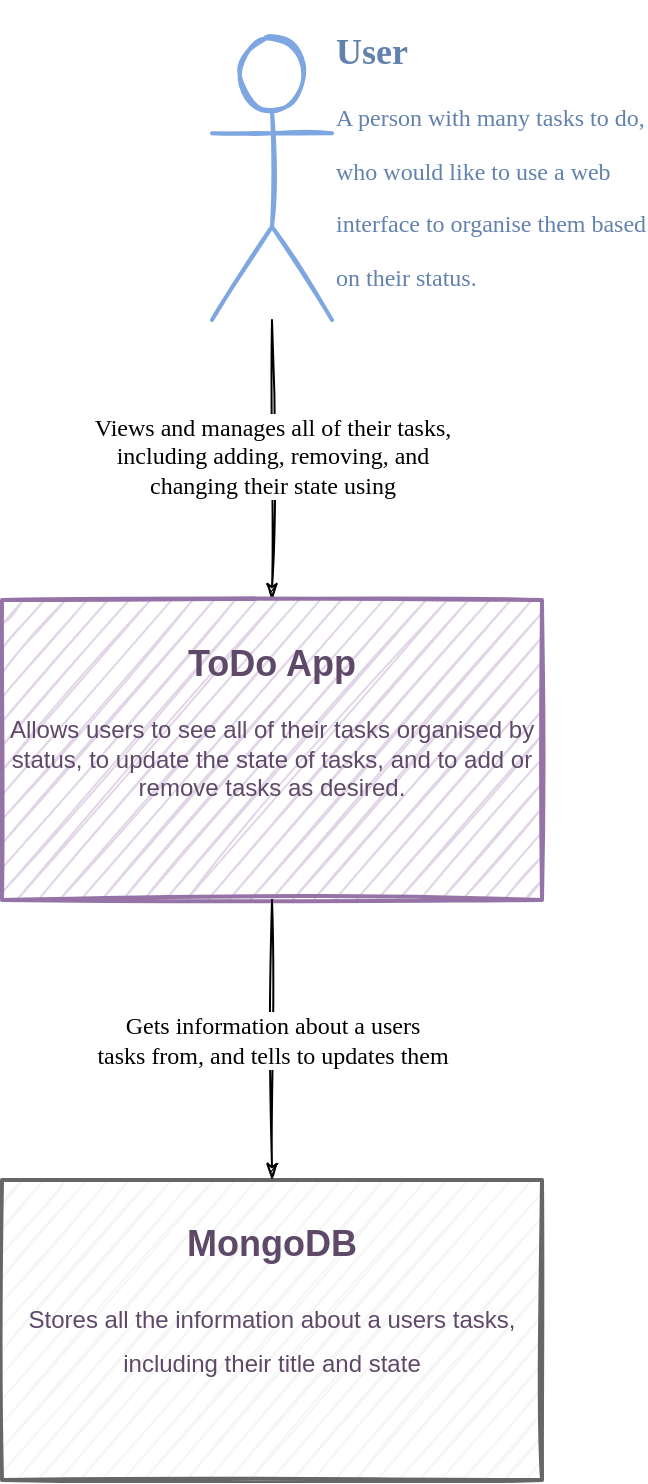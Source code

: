 <mxfile version="14.2.4" type="embed" pages="3">
    <diagram id="5OUWf9cHC7LQuVnrr8T9" name="Context Diagram">
        <mxGraphModel dx="1518" dy="2466" grid="0" gridSize="8" guides="1" tooltips="1" connect="1" arrows="1" fold="1" page="1" pageScale="1" pageWidth="1169" pageHeight="827" background="#FFFFFF" math="0" shadow="0">
            <root>
                <mxCell id="0"/>
                <mxCell id="1" parent="0"/>
                <mxCell id="eKIVXe9VcCoeET7D3AvJ-17" style="edgeStyle=orthogonalEdgeStyle;rounded=0;sketch=1;orthogonalLoop=1;jettySize=auto;html=1;shadow=0;startArrow=none;startFill=0;fontFamily=Verdana;fontSize=12;fontColor=#6281AD;endArrow=classicThin;endFill=1;" parent="1" source="eKIVXe9VcCoeET7D3AvJ-9" target="eKIVXe9VcCoeET7D3AvJ-6" edge="1">
                    <mxGeometry relative="1" as="geometry"/>
                </mxCell>
                <mxCell id="eKIVXe9VcCoeET7D3AvJ-19" value="&lt;div&gt;Views and manages all of their tasks,&lt;/div&gt;&lt;div&gt;including adding, removing, and &lt;br&gt;&lt;/div&gt;&lt;div&gt;changing their state using&lt;br&gt;&lt;/div&gt;" style="edgeLabel;html=1;align=center;verticalAlign=middle;resizable=0;points=[];fontSize=12;fontFamily=Verdana;" parent="eKIVXe9VcCoeET7D3AvJ-17" vertex="1" connectable="0">
                    <mxGeometry x="-0.284" relative="1" as="geometry">
                        <mxPoint y="17.71" as="offset"/>
                    </mxGeometry>
                </mxCell>
                <mxCell id="eKIVXe9VcCoeET7D3AvJ-9" value="&lt;h2&gt;User&lt;br style=&quot;font-size: 12px&quot;&gt;&lt;/h2&gt;&lt;p style=&quot;font-size: 12px&quot;&gt;A person with many tasks to do, &lt;br&gt;&lt;/p&gt;&lt;p style=&quot;font-size: 12px&quot;&gt;who would like to use a web&lt;/p&gt;&lt;p style=&quot;font-size: 12px&quot;&gt; interface to organise them based&lt;/p&gt;&lt;p style=&quot;font-size: 12px&quot;&gt; on their status.&lt;br style=&quot;font-size: 12px&quot;&gt;&lt;/p&gt;" style="shape=umlActor;verticalLabelPosition=middle;verticalAlign=bottom;html=1;outlineConnect=0;shadow=0;sketch=1;strokeWidth=2;fillColor=none;fontFamily=Verdana;fontSize=12;fontColor=#6281AD;align=left;labelPosition=right;horizontal=1;strokeColor=#7EA6E0;" parent="1" vertex="1">
                    <mxGeometry x="536" y="-1600" width="60" height="140" as="geometry"/>
                </mxCell>
                <mxCell id="eKIVXe9VcCoeET7D3AvJ-6" value="&lt;h2&gt;&lt;font color=&quot;#5E4969&quot;&gt;ToDo App&lt;/font&gt;&lt;/h2&gt;&lt;div align=&quot;center&quot;&gt;&lt;font color=&quot;#5E4969&quot;&gt;Allows users to see all of their tasks organised by status, to update the state of tasks, and to add or remove tasks as desired.&lt;br&gt;&lt;/font&gt;&lt;/div&gt;" style="rounded=0;whiteSpace=wrap;html=1;shadow=0;sketch=1;strokeWidth=2;fontFamily=Helvetica;align=center;strokeColor=#9673a6;fillColor=#e1d5e7;labelPosition=center;verticalLabelPosition=middle;verticalAlign=top;" parent="1" vertex="1">
                    <mxGeometry x="431" y="-1320" width="270" height="150" as="geometry"/>
                </mxCell>
                <mxCell id="eKIVXe9VcCoeET7D3AvJ-15" value="&lt;h2&gt;&lt;span style=&quot;color: rgb(94 , 73 , 105)&quot;&gt;MongoDB&lt;/span&gt;&lt;/h2&gt;&lt;h2&gt;&lt;span style=&quot;color: rgb(94 , 73 , 105) ; font-size: 12px ; font-weight: normal&quot;&gt;Stores all the information about a users tasks, including their title and state&lt;/span&gt;&lt;br&gt;&lt;/h2&gt;" style="rounded=0;whiteSpace=wrap;html=1;shadow=0;sketch=1;strokeWidth=2;fontFamily=Helvetica;align=center;strokeColor=#666666;fillColor=#f5f5f5;labelPosition=center;verticalLabelPosition=middle;verticalAlign=top;fontColor=#333333;" parent="1" vertex="1">
                    <mxGeometry x="431" y="-1030" width="270" height="150" as="geometry"/>
                </mxCell>
                <mxCell id="eKIVXe9VcCoeET7D3AvJ-18" value="&lt;div&gt;Gets information about a users&lt;/div&gt;&lt;div&gt; tasks from, and tells to updates them&lt;/div&gt;" style="edgeStyle=orthogonalEdgeStyle;rounded=0;sketch=1;orthogonalLoop=1;jettySize=auto;html=1;shadow=0;startArrow=none;startFill=0;fontFamily=Verdana;fontSize=12;endArrow=classicThin;endFill=1;exitX=0.5;exitY=1;exitDx=0;exitDy=0;labelBackgroundColor=#ffffff;" parent="1" source="eKIVXe9VcCoeET7D3AvJ-6" target="eKIVXe9VcCoeET7D3AvJ-15" edge="1">
                    <mxGeometry relative="1" as="geometry">
                        <mxPoint x="563" y="-1161" as="sourcePoint"/>
                        <mxPoint x="563" y="-1021" as="targetPoint"/>
                    </mxGeometry>
                </mxCell>
            </root>
        </mxGraphModel>
    </diagram>
    <diagram id="euWOQJ6ljFwDd7lty8K_" name="Container Diagram">
        <mxGraphModel dx="1518" dy="2466" grid="1" gridSize="10" guides="1" tooltips="1" connect="1" arrows="1" fold="1" page="1" pageScale="1" pageWidth="1169" pageHeight="827" background="#ffffff" math="0" shadow="0">
            <root>
                <mxCell id="WXY9y2GWf0TfE6yYeOiG-0"/>
                <mxCell id="WXY9y2GWf0TfE6yYeOiG-1" parent="WXY9y2GWf0TfE6yYeOiG-0"/>
                <mxCell id="WXY9y2GWf0TfE6yYeOiG-2" style="edgeStyle=orthogonalEdgeStyle;rounded=0;orthogonalLoop=1;jettySize=auto;html=1;entryX=0.5;entryY=0;entryDx=0;entryDy=0;fontColor=#5E4969;sketch=1;" parent="WXY9y2GWf0TfE6yYeOiG-1" source="WXY9y2GWf0TfE6yYeOiG-4" target="WXY9y2GWf0TfE6yYeOiG-8" edge="1">
                    <mxGeometry relative="1" as="geometry"/>
                </mxCell>
                <mxCell id="WXY9y2GWf0TfE6yYeOiG-3" value="Views and manages tasks using " style="edgeLabel;html=1;align=center;verticalAlign=middle;resizable=0;points=[];" parent="WXY9y2GWf0TfE6yYeOiG-2" vertex="1" connectable="0">
                    <mxGeometry x="-0.1" y="76" relative="1" as="geometry">
                        <mxPoint x="-7" y="14" as="offset"/>
                    </mxGeometry>
                </mxCell>
                <mxCell id="WXY9y2GWf0TfE6yYeOiG-4" value="&lt;h2&gt;User&lt;br style=&quot;font-size: 12px&quot;&gt;&lt;/h2&gt;&lt;p style=&quot;font-size: 12px&quot;&gt;A person with many tasks to do, &lt;br&gt;&lt;/p&gt;&lt;p style=&quot;font-size: 12px&quot;&gt;who would like to use a web&lt;/p&gt;&lt;p style=&quot;font-size: 12px&quot;&gt; interface to organise them based&lt;/p&gt;&lt;p style=&quot;font-size: 12px&quot;&gt; on their status.&lt;br style=&quot;font-size: 12px&quot;&gt;&lt;/p&gt;" style="shape=umlActor;verticalLabelPosition=middle;verticalAlign=bottom;html=1;outlineConnect=0;shadow=0;sketch=1;strokeWidth=2;fillColor=none;fontFamily=Verdana;fontSize=12;fontColor=#6281AD;align=left;labelPosition=right;horizontal=1;strokeColor=#7EA6E0;" parent="WXY9y2GWf0TfE6yYeOiG-1" vertex="1">
                    <mxGeometry x="430" y="-1600" width="60" height="120" as="geometry"/>
                </mxCell>
                <mxCell id="WXY9y2GWf0TfE6yYeOiG-5" value="&lt;h2&gt;&lt;font color=&quot;#5E4969&quot;&gt;Mongo DB&lt;/font&gt;&lt;/h2&gt;&lt;div align=&quot;center&quot;&gt;&lt;font color=&quot;#5E4969&quot;&gt;Stores all the information about a users tasks, including their title and state&lt;br&gt;&lt;/font&gt;&lt;/div&gt;" style="rounded=0;whiteSpace=wrap;html=1;shadow=0;sketch=1;strokeWidth=2;fontFamily=Helvetica;align=center;strokeColor=#666666;fillColor=#f5f5f5;labelPosition=center;verticalLabelPosition=middle;verticalAlign=top;fontColor=#333333;" parent="WXY9y2GWf0TfE6yYeOiG-1" vertex="1">
                    <mxGeometry x="910" y="-1075" width="231" height="120" as="geometry"/>
                </mxCell>
                <mxCell id="WXY9y2GWf0TfE6yYeOiG-6" value="&lt;div&gt;&lt;h2&gt;ToDo App&lt;/h2&gt;&lt;/div&gt;" style="rounded=0;whiteSpace=wrap;html=1;strokeColor=#9673a6;fillColor=none;dashed=1;sketch=1;labelPosition=center;verticalLabelPosition=middle;align=left;verticalAlign=bottom;fontColor=#5E4969;fontStyle=1" parent="WXY9y2GWf0TfE6yYeOiG-1" vertex="1">
                    <mxGeometry x="40" y="-1360" width="840" height="480" as="geometry"/>
                </mxCell>
                <mxCell id="WXY9y2GWf0TfE6yYeOiG-7" value="&lt;div&gt;Make requests for page &lt;br&gt;&lt;/div&gt;&lt;div&gt;to show, and to update&lt;/div&gt;&lt;div&gt;tasks&lt;br&gt;&lt;/div&gt;" style="edgeStyle=orthogonalEdgeStyle;rounded=0;sketch=1;orthogonalLoop=1;jettySize=auto;html=1;exitX=1;exitY=0.25;exitDx=0;exitDy=0;entryX=0;entryY=0.25;entryDx=0;entryDy=0;" parent="WXY9y2GWf0TfE6yYeOiG-1" source="WXY9y2GWf0TfE6yYeOiG-8" target="WXY9y2GWf0TfE6yYeOiG-12" edge="1">
                    <mxGeometry relative="1" as="geometry"/>
                </mxCell>
                <mxCell id="WXY9y2GWf0TfE6yYeOiG-8" value="&lt;h3&gt;Single-page web application&lt;/h3&gt;" style="rounded=0;whiteSpace=wrap;html=1;dashed=1;sketch=1;strokeColor=#666666;fillColor=#f5f5f5;fontColor=#333333;" parent="WXY9y2GWf0TfE6yYeOiG-1" vertex="1">
                    <mxGeometry x="170" y="-1330" width="150" height="100" as="geometry"/>
                </mxCell>
                <mxCell id="WXY9y2GWf0TfE6yYeOiG-9" style="edgeStyle=orthogonalEdgeStyle;rounded=0;sketch=1;orthogonalLoop=1;jettySize=auto;html=1;entryX=1;entryY=0.75;entryDx=0;entryDy=0;fontColor=#5E4969;exitX=0;exitY=0.75;exitDx=0;exitDy=0;" parent="WXY9y2GWf0TfE6yYeOiG-1" source="WXY9y2GWf0TfE6yYeOiG-12" target="WXY9y2GWf0TfE6yYeOiG-8" edge="1">
                    <mxGeometry relative="1" as="geometry"/>
                </mxCell>
                <mxCell id="WXY9y2GWf0TfE6yYeOiG-10" value="&lt;div&gt;Serves page to&lt;/div&gt;&lt;div&gt; be displayed&lt;/div&gt;" style="edgeLabel;html=1;align=center;verticalAlign=middle;resizable=0;points=[];" parent="WXY9y2GWf0TfE6yYeOiG-9" vertex="1" connectable="0">
                    <mxGeometry x="-0.037" y="3" relative="1" as="geometry">
                        <mxPoint as="offset"/>
                    </mxGeometry>
                </mxCell>
                <mxCell id="WXY9y2GWf0TfE6yYeOiG-11" style="edgeStyle=orthogonalEdgeStyle;rounded=0;sketch=1;orthogonalLoop=1;jettySize=auto;html=1;exitX=0.75;exitY=1;exitDx=0;exitDy=0;entryX=1;entryY=0.75;entryDx=0;entryDy=0;fontColor=#5E4969;" parent="WXY9y2GWf0TfE6yYeOiG-1" source="WXY9y2GWf0TfE6yYeOiG-12" target="WXY9y2GWf0TfE6yYeOiG-15" edge="1">
                    <mxGeometry relative="1" as="geometry"/>
                </mxCell>
                <mxCell id="t26p23If-IifdbwC1JvO-0" value="Passes on requests" style="edgeLabel;html=1;align=center;verticalAlign=middle;resizable=0;points=[];" parent="WXY9y2GWf0TfE6yYeOiG-11" vertex="1" connectable="0">
                    <mxGeometry x="-0.281" y="3" relative="1" as="geometry">
                        <mxPoint x="-100.5" y="5" as="offset"/>
                    </mxGeometry>
                </mxCell>
                <mxCell id="WXY9y2GWf0TfE6yYeOiG-12" value="&lt;div&gt;&lt;h3&gt;Gunicorn &lt;/h3&gt;&lt;/div&gt;&lt;div&gt;[WSGI Application server]&lt;/div&gt;" style="rounded=0;whiteSpace=wrap;html=1;dashed=1;sketch=1;strokeColor=#666666;fillColor=#f5f5f5;fontColor=#333333;" parent="WXY9y2GWf0TfE6yYeOiG-1" vertex="1">
                    <mxGeometry x="480" y="-1330" width="170" height="100" as="geometry"/>
                </mxCell>
                <mxCell id="WXY9y2GWf0TfE6yYeOiG-13" style="edgeStyle=orthogonalEdgeStyle;rounded=0;sketch=1;orthogonalLoop=1;jettySize=auto;html=1;entryX=0.25;entryY=1;entryDx=0;entryDy=0;fontColor=#5E4969;exitX=1;exitY=0.25;exitDx=0;exitDy=0;" parent="WXY9y2GWf0TfE6yYeOiG-1" source="WXY9y2GWf0TfE6yYeOiG-15" target="WXY9y2GWf0TfE6yYeOiG-12" edge="1">
                    <mxGeometry relative="1" as="geometry"/>
                </mxCell>
                <mxCell id="t26p23If-IifdbwC1JvO-1" value="&lt;div&gt;Provides HTML pages&lt;/div&gt;&lt;div&gt; to be served&lt;/div&gt;" style="edgeLabel;html=1;align=center;verticalAlign=middle;resizable=0;points=[];fontColor=#000000;" parent="WXY9y2GWf0TfE6yYeOiG-13" vertex="1" connectable="0">
                    <mxGeometry x="-0.388" y="1" relative="1" as="geometry">
                        <mxPoint as="offset"/>
                    </mxGeometry>
                </mxCell>
                <mxCell id="WXY9y2GWf0TfE6yYeOiG-14" style="edgeStyle=orthogonalEdgeStyle;rounded=0;sketch=1;orthogonalLoop=1;jettySize=auto;html=1;entryX=0;entryY=0.25;entryDx=0;entryDy=0;fontColor=#5E4969;exitX=0.75;exitY=1;exitDx=0;exitDy=0;" parent="WXY9y2GWf0TfE6yYeOiG-1" source="WXY9y2GWf0TfE6yYeOiG-15" target="WXY9y2GWf0TfE6yYeOiG-19" edge="1">
                    <mxGeometry relative="1" as="geometry"/>
                </mxCell>
                <mxCell id="t26p23If-IifdbwC1JvO-2" value="&lt;div&gt;Calls specific route&lt;/div&gt;&lt;div&gt;methods&lt;br&gt;&lt;/div&gt;" style="edgeLabel;html=1;align=center;verticalAlign=middle;resizable=0;points=[];fontColor=#000000;" parent="WXY9y2GWf0TfE6yYeOiG-14" vertex="1" connectable="0">
                    <mxGeometry x="-0.389" y="2" relative="1" as="geometry">
                        <mxPoint x="75.5" y="4" as="offset"/>
                    </mxGeometry>
                </mxCell>
                <mxCell id="WXY9y2GWf0TfE6yYeOiG-15" value="&lt;h3&gt;Flask&lt;/h3&gt;&lt;div&gt;[Web Framework]&lt;br&gt;&lt;/div&gt;" style="rounded=0;whiteSpace=wrap;html=1;dashed=1;sketch=1;strokeColor=#666666;fillColor=#f5f5f5;fontColor=#333333;" parent="WXY9y2GWf0TfE6yYeOiG-1" vertex="1">
                    <mxGeometry x="240" y="-1175" width="150" height="100" as="geometry"/>
                </mxCell>
                <mxCell id="WXY9y2GWf0TfE6yYeOiG-16" style="edgeStyle=orthogonalEdgeStyle;rounded=0;sketch=1;orthogonalLoop=1;jettySize=auto;html=1;entryX=0.25;entryY=1;entryDx=0;entryDy=0;fontColor=#5E4969;exitX=0;exitY=0.75;exitDx=0;exitDy=0;" parent="WXY9y2GWf0TfE6yYeOiG-1" source="WXY9y2GWf0TfE6yYeOiG-19" target="WXY9y2GWf0TfE6yYeOiG-15" edge="1">
                    <mxGeometry relative="1" as="geometry"/>
                </mxCell>
                <mxCell id="t26p23If-IifdbwC1JvO-3" value="&lt;div&gt;Provides templates and&lt;/div&gt;&lt;div&gt; data for web page to be shown&lt;/div&gt;" style="edgeLabel;html=1;align=center;verticalAlign=middle;resizable=0;points=[];fontColor=#000000;" parent="WXY9y2GWf0TfE6yYeOiG-16" vertex="1" connectable="0">
                    <mxGeometry x="0.23" y="-3" relative="1" as="geometry">
                        <mxPoint x="-21" y="-44.5" as="offset"/>
                    </mxGeometry>
                </mxCell>
                <mxCell id="WXY9y2GWf0TfE6yYeOiG-17" style="edgeStyle=orthogonalEdgeStyle;rounded=0;sketch=1;orthogonalLoop=1;jettySize=auto;html=1;entryX=0;entryY=0.5;entryDx=0;entryDy=0;fontColor=#5E4969;" parent="WXY9y2GWf0TfE6yYeOiG-1" source="WXY9y2GWf0TfE6yYeOiG-19" target="WXY9y2GWf0TfE6yYeOiG-5" edge="1">
                    <mxGeometry relative="1" as="geometry"/>
                </mxCell>
                <mxCell id="WXY9y2GWf0TfE6yYeOiG-18" value="&lt;div&gt;Makes API calls to get and&lt;/div&gt;&lt;div&gt; update information about tasks&lt;/div&gt;" style="edgeLabel;html=1;align=center;verticalAlign=middle;resizable=0;points=[];" parent="WXY9y2GWf0TfE6yYeOiG-17" vertex="1" connectable="0">
                    <mxGeometry x="0.006" y="-1" relative="1" as="geometry">
                        <mxPoint as="offset"/>
                    </mxGeometry>
                </mxCell>
                <mxCell id="WXY9y2GWf0TfE6yYeOiG-19" value="&lt;h3&gt;Application code&lt;/h3&gt;" style="rounded=0;whiteSpace=wrap;html=1;dashed=1;sketch=1;strokeColor=#666666;fillColor=#f5f5f5;fontColor=#333333;" parent="WXY9y2GWf0TfE6yYeOiG-1" vertex="1">
                    <mxGeometry x="530" y="-1020" width="190" height="130" as="geometry"/>
                </mxCell>
            </root>
        </mxGraphModel>
    </diagram>
    <diagram id="GpSSWWHbdrlh_tIzkm8B" name="Component Diagram">
        <mxGraphModel dx="1518" dy="2466" grid="1" gridSize="10" guides="1" tooltips="1" connect="1" arrows="1" fold="1" page="1" pageScale="1" pageWidth="1169" pageHeight="827" math="0" shadow="0">
            <root>
                <mxCell id="WpliEfz5V6QQTeIyRUAZ-0"/>
                <mxCell id="WpliEfz5V6QQTeIyRUAZ-1" parent="WpliEfz5V6QQTeIyRUAZ-0"/>
                <mxCell id="3BvNVmp9yPucYOcCBTMv-1" style="edgeStyle=orthogonalEdgeStyle;rounded=0;orthogonalLoop=1;jettySize=auto;html=1;exitX=0.5;exitY=1;exitDx=0;exitDy=0;startArrow=none;startFill=0;fontColor=#000000;sketch=1;endArrow=open;endFill=0;" parent="WpliEfz5V6QQTeIyRUAZ-1" source="lN8_YnjqbJyHAh-Qqi8v-0" target="3BvNVmp9yPucYOcCBTMv-0" edge="1">
                    <mxGeometry relative="1" as="geometry"/>
                </mxCell>
                <mxCell id="lN8_YnjqbJyHAh-Qqi8v-0" value="&lt;h3&gt;Flask&lt;/h3&gt;&lt;div&gt;[Web Framework]&lt;br&gt;&lt;/div&gt;" style="rounded=0;whiteSpace=wrap;html=1;dashed=1;sketch=1;strokeColor=#666666;fillColor=#f5f5f5;fontColor=#333333;" parent="WpliEfz5V6QQTeIyRUAZ-1" vertex="1">
                    <mxGeometry x="140" y="-1580" width="150" height="100" as="geometry"/>
                </mxCell>
                <mxCell id="nyIn1jZzzwhnAnqKCOxg-0" value="&lt;h2&gt;&lt;font color=&quot;#5E4969&quot;&gt;MongoDB Atlas&lt;/font&gt;&lt;/h2&gt;&lt;div align=&quot;center&quot;&gt;&lt;font color=&quot;#5E4969&quot;&gt;Cloud hosted database stores all the information about a users tasks, including their title and state&lt;br&gt;&lt;/font&gt;&lt;/div&gt;" style="rounded=0;whiteSpace=wrap;html=1;shadow=0;sketch=1;strokeWidth=2;fontFamily=Helvetica;align=center;strokeColor=#666666;fillColor=#f5f5f5;labelPosition=center;verticalLabelPosition=middle;verticalAlign=top;fontColor=#333333;" parent="WpliEfz5V6QQTeIyRUAZ-1" vertex="1">
                    <mxGeometry x="810" y="-1320" width="231" height="120" as="geometry"/>
                </mxCell>
                <mxCell id="nyIn1jZzzwhnAnqKCOxg-1" value="&lt;h2&gt;Application Code&lt;/h2&gt;" style="rounded=0;whiteSpace=wrap;html=1;strokeColor=#666666;fontColor=#333333;fillColor=none;dashed=1;sketch=1;align=left;verticalAlign=bottom;" parent="WpliEfz5V6QQTeIyRUAZ-1" vertex="1">
                    <mxGeometry x="90" y="-1440" width="670" height="330" as="geometry"/>
                </mxCell>
                <mxCell id="m4XOhgypz0mYZI7o-ASw-8" style="edgeStyle=orthogonalEdgeStyle;rounded=0;sketch=1;orthogonalLoop=1;jettySize=auto;html=1;entryX=0;entryY=0.25;entryDx=0;entryDy=0;startArrow=none;startFill=0;endArrow=open;endFill=0;fontColor=#000000;exitX=1;exitY=0.25;exitDx=0;exitDy=0;" parent="WpliEfz5V6QQTeIyRUAZ-1" source="3BvNVmp9yPucYOcCBTMv-0" target="3BvNVmp9yPucYOcCBTMv-2" edge="1">
                    <mxGeometry relative="1" as="geometry"/>
                </mxCell>
                <mxCell id="m4XOhgypz0mYZI7o-ASw-9" value="&lt;div&gt;Updates state&lt;/div&gt;&lt;div&gt;of tasks&lt;br&gt;&lt;/div&gt;" style="edgeLabel;html=1;align=center;verticalAlign=middle;resizable=0;points=[];fontColor=#000000;" parent="m4XOhgypz0mYZI7o-ASw-8" vertex="1" connectable="0">
                    <mxGeometry x="0.01" y="-24" relative="1" as="geometry">
                        <mxPoint x="9" y="-2" as="offset"/>
                    </mxGeometry>
                </mxCell>
                <mxCell id="3BvNVmp9yPucYOcCBTMv-0" value="&lt;h3&gt;Flask App&lt;/h3&gt;&lt;div&gt;Manages routing and templating&lt;br&gt;&lt;/div&gt;" style="rounded=0;whiteSpace=wrap;html=1;dashed=1;sketch=1;fillColor=#dae8fc;align=center;strokeColor=#6c8ebf;" parent="WpliEfz5V6QQTeIyRUAZ-1" vertex="1">
                    <mxGeometry x="150" y="-1300" width="130" height="80" as="geometry"/>
                </mxCell>
                <mxCell id="3BvNVmp9yPucYOcCBTMv-3" style="edgeStyle=orthogonalEdgeStyle;rounded=0;sketch=1;orthogonalLoop=1;jettySize=auto;html=1;startArrow=none;startFill=0;endArrow=open;endFill=0;fontColor=#000000;" parent="WpliEfz5V6QQTeIyRUAZ-1" source="3BvNVmp9yPucYOcCBTMv-2" target="nyIn1jZzzwhnAnqKCOxg-0" edge="1">
                    <mxGeometry relative="1" as="geometry"/>
                </mxCell>
                <mxCell id="3BvNVmp9yPucYOcCBTMv-4" value="&lt;div&gt;Makes API&lt;/div&gt;&lt;div&gt; calls to&lt;/div&gt;" style="edgeLabel;html=1;align=center;verticalAlign=middle;resizable=0;points=[];fontColor=#000000;" parent="3BvNVmp9yPucYOcCBTMv-3" vertex="1" connectable="0">
                    <mxGeometry x="-0.265" y="-37" relative="1" as="geometry">
                        <mxPoint x="10" y="-37" as="offset"/>
                    </mxGeometry>
                </mxCell>
                <mxCell id="bVfqopdxRUny_28Dn4FG-1" value="&lt;div&gt;Provides list&lt;/div&gt;&lt;div&gt;of tasks for user&lt;br&gt;&lt;/div&gt;" style="edgeStyle=orthogonalEdgeStyle;rounded=0;sketch=1;orthogonalLoop=1;jettySize=auto;html=1;exitX=0;exitY=0.75;exitDx=0;exitDy=0;entryX=1;entryY=0.75;entryDx=0;entryDy=0;startArrow=none;startFill=0;endArrow=open;endFill=0;fontColor=#000000;" parent="WpliEfz5V6QQTeIyRUAZ-1" source="3BvNVmp9yPucYOcCBTMv-2" target="3BvNVmp9yPucYOcCBTMv-0" edge="1">
                    <mxGeometry relative="1" as="geometry"/>
                </mxCell>
                <mxCell id="3BvNVmp9yPucYOcCBTMv-2" value="&lt;div align=&quot;center&quot;&gt;&lt;h3&gt;Mongo DB Client&lt;/h3&gt;&lt;div&gt;Handles interaction with Atlas cluster and Mongo DB&lt;br&gt;&lt;/div&gt;&lt;/div&gt;" style="rounded=0;whiteSpace=wrap;html=1;dashed=1;sketch=1;fillColor=#dae8fc;align=center;strokeColor=#6c8ebf;" parent="WpliEfz5V6QQTeIyRUAZ-1" vertex="1">
                    <mxGeometry x="500" y="-1305" width="170" height="90" as="geometry"/>
                </mxCell>
            </root>
        </mxGraphModel>
    </diagram>
</mxfile>